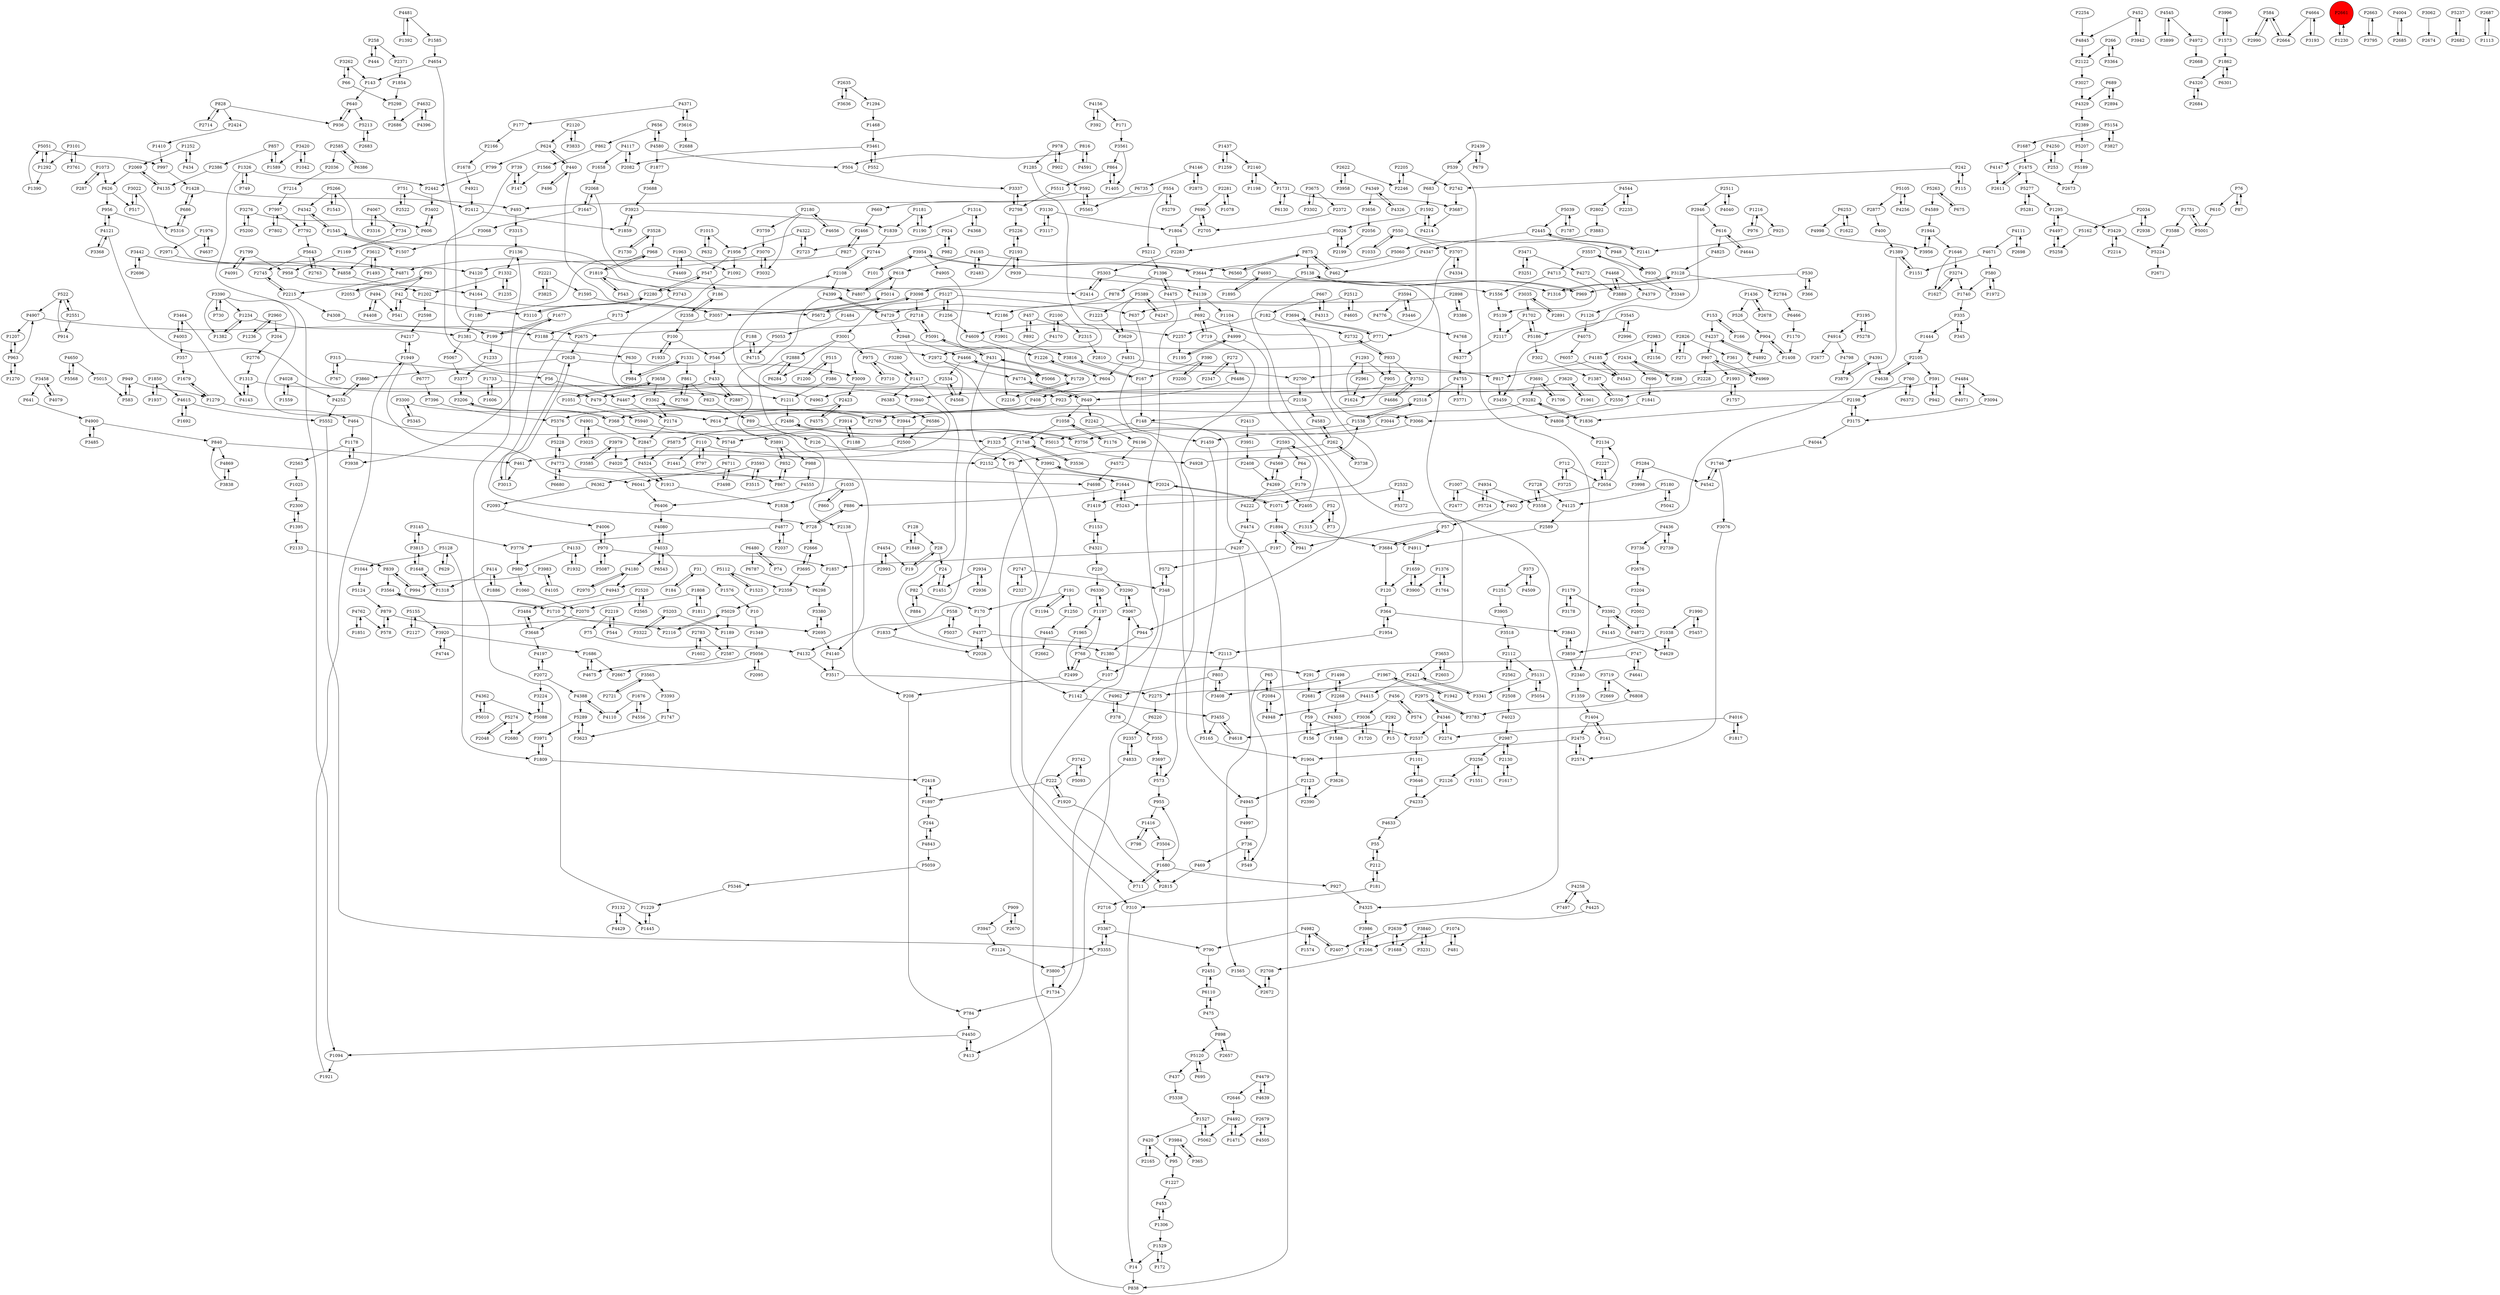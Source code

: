 digraph {
	P1428 -> P493
	P554 -> P5212
	P1498 -> P3408
	P2442 -> P3402
	P4632 -> P2686
	P968 -> P1180
	P4877 -> P2037
	P2072 -> P4197
	P2358 -> P100
	P1687 -> P1475
	P4962 -> P378
	P3761 -> P3101
	P1007 -> P2477
	P4133 -> P1932
	P4143 -> P1313
	P3992 -> P2024
	P2961 -> P1624
	P1559 -> P4028
	P504 -> P3337
	P89 -> P126
	P4466 -> P5066
	P5568 -> P4650
	P1223 -> P3629
	P1007 -> P402
	P839 -> P994
	P1376 -> P1764
	P4033 -> P4180
	P4197 -> P2072
	P2002 -> P4872
	P1252 -> P434
	P14 -> P838
	P768 -> P1197
	P4020 -> P1913
	P1436 -> P526
	P2728 -> P4125
	P3648 -> P4197
	P4140 -> P3517
	P1733 -> P923
	P4871 -> P2215
	P5062 -> P1527
	P736 -> P549
	P4544 -> P2802
	P4222 -> P4474
	P2108 -> P4399
	P481 -> P1074
	P3302 -> P3675
	P1894 -> P197
	P335 -> P1444
	P1993 -> P1757
	P3464 -> P4003
	P1731 -> P6130
	P2280 -> P3110
	P420 -> P2165
	P2993 -> P4454
	P5087 -> P970
	P1404 -> P141
	P4831 -> P604
	P3719 -> P2669
	P4117 -> P1658
	P1897 -> P2418
	P2072 -> P3224
	P6298 -> P3380
	P1877 -> P3688
	P827 -> P2466
	P2551 -> P914
	P2423 -> P5376
	P2888 -> P6284
	P3504 -> P1680
	P1416 -> P3504
	P4755 -> P3771
	P1498 -> P2268
	P728 -> P2666
	P618 -> P4807
	P3274 -> P1627
	P4349 -> P4326
	P2744 -> P2108
	P686 -> P5316
	P1710 -> P2695
	P5131 -> P5054
	P4650 -> P5568
	P156 -> P59
	P4997 -> P736
	P4637 -> P1976
	P4237 -> P907
	P4347 -> P462
	P3942 -> P452
	P4575 -> P2423
	P1622 -> P6253
	P1734 -> P784
	P1256 -> P4609
	P220 -> P3290
	P4798 -> P3879
	P390 -> P167
	P2934 -> P1451
	P857 -> P2386
	P994 -> P839
	P592 -> P669
	P100 -> P1933
	P1058 -> P1748
	P2565 -> P2520
	P4481 -> P1585
	P2268 -> P1498
	P2340 -> P1359
	P2280 -> P547
	P2598 -> P4217
	P3442 -> P4858
	P4474 -> P4207
	P1259 -> P1437
	P4943 -> P3484
	P272 -> P6486
	P4524 -> P1913
	P3742 -> P5093
	P6586 -> P2500
	P4147 -> P2611
	P949 -> P1279
	P583 -> P949
	P640 -> P936
	P2445 -> P2141
	P1576 -> P10
	P1316 -> P3128
	P630 -> P984
	P3455 -> P5165
	P4569 -> P4269
	P1857 -> P6298
	P904 -> P1408
	P3688 -> P3923
	P4492 -> P1471
	P3390 -> P5013
	P3251 -> P3471
	P357 -> P1679
	P3101 -> P3761
	P1659 -> P3900
	P1748 -> P2152
	P3938 -> P1178
	P4773 -> P5228
	P573 -> P3697
	P541 -> P42
	P2551 -> P522
	P4170 -> P2100
	P1234 -> P1382
	P4545 -> P3899
	P302 -> P1387
	P930 -> P3349
	P15 -> P292
	P3984 -> P365
	P3124 -> P3800
	P4016 -> P2274
	P2123 -> P2390
	P469 -> P2815
	P5189 -> P2673
	P1417 -> P1380
	P5066 -> P4466
	P3393 -> P1747
	P1627 -> P3274
	P1382 -> P1234
	P6220 -> P2357
	P5059 -> P5346
	P924 -> P982
	P5552 -> P3355
	P768 -> P291
	P1405 -> P864
	P522 -> P4907
	P771 -> P2972
	P1292 -> P1390
	P580 -> P1972
	P2424 -> P1410
	P288 -> P2434
	P712 -> P3725
	P390 -> P3200
	P7214 -> P7997
	P291 -> P2681
	P4388 -> P4110
	P3001 -> P6284
	P1617 -> P2130
	P4755 -> P2518
	P2783 -> P2587
	P1094 -> P1921
	P2672 -> P2708
	P2113 -> P803
	P1390 -> P5051
	P3044 -> P3756
	P5105 -> P4256
	P3001 -> P2888
	P5015 -> P583
	P2611 -> P1475
	P1178 -> P2563
	P4185 -> P2700
	P82 -> P170
	P624 -> P440
	P3996 -> P1573
	P924 -> P2723
	P2747 -> P348
	P958 -> P1202
	P4572 -> P4698
	P5154 -> P3827
	P2105 -> P591
	P2888 -> P4140
	P366 -> P530
	P191 -> P1250
	P2875 -> P4146
	P1523 -> P5112
	P153 -> P166
	P4436 -> P2739
	P4346 -> P2537
	P3710 -> P975
	P4945 -> P4997
	P1895 -> P4693
	P909 -> P2670
	P2654 -> P2227
	P3035 -> P2891
	P1602 -> P2783
	P3098 -> P2718
	P695 -> P5120
	P4892 -> P4237
	P3036 -> P4618
	P335 -> P345
	P7997 -> P7792
	P266 -> P3364
	P1073 -> P287
	P3833 -> P2120
	P3594 -> P4776
	P3471 -> P4272
	P616 -> P4825
	P2215 -> P4308
	P5 -> P310
	P3429 -> P2214
	P4774 -> P649
	P3771 -> P4755
	P2708 -> P2672
	P3840 -> P3231
	P2034 -> P2938
	P2718 -> P2675
	P2130 -> P2987
	P2216 -> P1729
	P197 -> P572
	P1990 -> P1038
	P3256 -> P1551
	P573 -> P955
	P414 -> P1886
	P2972 -> P1459
	P1015 -> P1956
	P1748 -> P3536
	P1949 -> P6041
	P7997 -> P7802
	P95 -> P1227
	P3859 -> P2340
	P6383 -> P6586
	P4580 -> P1877
	P4391 -> P3879
	P3022 -> P517
	P1949 -> P6777
	P2439 -> P679
	P1170 -> P1408
	P1035 -> P860
	P3653 -> P2421
	P364 -> P1954
	P4877 -> P3776
	P3725 -> P712
	P892 -> P457
	P1595 -> P5672
	P1677 -> P199
	P3752 -> P4467
	P4321 -> P1153
	P2763 -> P5643
	P1176 -> P1058
	P28 -> P19
	P402 -> P57
	P3420 -> P1589
	P1545 -> P4342
	P1226 -> P604
	P4321 -> P220
	P683 -> P1592
	P1408 -> P904
	P1416 -> P798
	P4091 -> P1799
	P6480 -> P74
	P790 -> P2451
	P1313 -> P4143
	P3485 -> P4900
	P768 -> P2499
	P2698 -> P4111
	P526 -> P904
	P494 -> P4408
	P7396 -> P5376
	P5266 -> P4807
	P1862 -> P4320
	P3743 -> P173
	P2205 -> P2742
	P5289 -> P3971
	P3838 -> P4869
	P4475 -> P107
	P5200 -> P3276
	P970 -> P4006
	P546 -> P433
	P2174 -> P2847
	P878 -> P4729
	P4170 -> P5066
	P692 -> P719
	P686 -> P1428
	P3899 -> P4545
	P1624 -> P1293
	P948 -> P930
	P1285 -> P3009
	P4003 -> P357
	P6711 -> P3498
	P167 -> P3816
	P1313 -> P3940
	P3322 -> P5203
	P3827 -> P5154
	P1538 -> P5013
	P1169 -> P958
	P4322 -> P1956
	P220 -> P6330
	P5565 -> P592
	P1408 -> P817
	P5165 -> P1904
	P591 -> P942
	P4468 -> P3889
	P1074 -> P1266
	P2550 -> P3066
	P2716 -> P3367
	P1592 -> P5026
	P110 -> P797
	P2587 -> P2667
	P24 -> P1451
	P1799 -> P4091
	P5093 -> P3742
	P3561 -> P864
	P2414 -> P5303
	P4023 -> P2987
	P5180 -> P4125
	P3368 -> P4121
	P1976 -> P4637
	P433 -> P479
	P258 -> P444
	P3057 -> P728
	P2585 -> P6386
	P2520 -> P1710
	P4121 -> P3368
	P4121 -> P956
	P3900 -> P1659
	P6480 -> P6787
	P2439 -> P539
	P988 -> P4555
	P1331 -> P984
	P2095 -> P5056
	P73 -> P52
	P5088 -> P2680
	P5091 -> P431
	P3392 -> P4145
	P3128 -> P2784
	P4006 -> P970
	P2407 -> P4982
	P272 -> P2347
	P3623 -> P5289
	P852 -> P867
	P3280 -> P1417
	P1179 -> P3178
	P1606 -> P1733
	P31 -> P184
	P2037 -> P4877
	P182 -> P2732
	P2180 -> P3759
	P3446 -> P3594
	P1417 -> P6383
	P1035 -> P1838
	P558 -> P1833
	P4901 -> P3025
	P42 -> P541
	P6377 -> P4755
	P4654 -> P143
	P4346 -> P2274
	P1306 -> P453
	P2126 -> P4233
	P4497 -> P5258
	P3565 -> P3393
	P2140 -> P1731
	P898 -> P2657
	P624 -> P799
	P3646 -> P1101
	P1507 -> P1545
	P6560 -> P875
	P584 -> P2664
	P2675 -> P2628
	P3364 -> P266
	P4914 -> P2677
	P2165 -> P420
	P2315 -> P2810
	P262 -> P3738
	P1730 -> P3528
	P4469 -> P1963
	P1920 -> P222
	P2562 -> P2508
	P6057 -> P4543
	P2357 -> P4833
	P861 -> P823
	P4969 -> P907
	P4467 -> P2174
	P530 -> P969
	P258 -> P2371
	P1648 -> P3815
	P2971 -> P4871
	P2728 -> P3558
	P1256 -> P5127
	P3905 -> P3518
	P816 -> P4591
	P368 -> P1323
	P5303 -> P1556
	P2802 -> P3883
	P2696 -> P3442
	P6253 -> P1622
	P6680 -> P4773
	P2300 -> P1395
	P1702 -> P5186
	P355 -> P3697
	P1731 -> P3687
	P4436 -> P3736
	P1819 -> P3743
	P2327 -> P2747
	P939 -> P2193
	P1904 -> P2123
	P816 -> P504
	P3117 -> P3130
	P5042 -> P5180
	P4776 -> P4768
	P1747 -> P3623
	P616 -> P4644
	P3067 -> P944
	P3282 -> P1836
	P5155 -> P3920
	P2603 -> P3653
	P4105 -> P3983
	P2654 -> P2134
	P3954 -> P101
	P5284 -> P4542
	P6372 -> P760
	P4825 -> P3128
	P4391 -> P4638
	P4999 -> P1195
	P3658 -> P3362
	P1954 -> P364
	P2134 -> P2227
	P3719 -> P6808
	P2676 -> P3204
	P530 -> P366
	P2512 -> P4605
	P4481 -> P1392
	P292 -> P15
	P547 -> P186
	P3461 -> P552
	P1092 -> P1211
	P6777 -> P7396
	P1746 -> P4542
	P3646 -> P4233
	P799 -> P2442
	P1179 -> P3392
	P1216 -> P976
	P184 -> P31
	P2894 -> P689
	P128 -> P28
	P656 -> P862
	P3036 -> P1720
	P1389 -> P1151
	P3616 -> P4371
	P4843 -> P5059
	P1692 -> P4615
	P1678 -> P4921
	P626 -> P517
	P2705 -> P690
	P1894 -> P941
	P4833 -> P1734
	P1961 -> P3620
	P739 -> P147
	P42 -> P3110
	P1235 -> P1332
	P4583 -> P262
	P2666 -> P3695
	P440 -> P496
	P4125 -> P2589
	P1437 -> P2140
	P554 -> P493
	P2423 -> P4575
	P3951 -> P2408
	P719 -> P573
	P1044 -> P5124
	P4556 -> P1676
	P66 -> P3262
	P4120 -> P4164
	P5112 -> P2359
	P3545 -> P2996
	P1658 -> P2068
	P1295 -> P4497
	P65 -> P549
	P3691 -> P1706
	P4773 -> P6680
	P4033 -> P4943
	P1956 -> P1092
	P862 -> P1566
	P378 -> P4962
	P1565 -> P2672
	P461 -> P3013
	P364 -> P3843
	P3992 -> P1142
	P5748 -> P6711
	P861 -> P2768
	P5243 -> P1644
	P3094 -> P3175
	P923 -> P614
	P2563 -> P1025
	P1956 -> P547
	P728 -> P886
	P4509 -> P373
	P5207 -> P5189
	P5056 -> P4675
	P4484 -> P4071
	P2628 -> P3860
	P4675 -> P1686
	P4693 -> P1316
	P2635 -> P3636
	P3193 -> P4664
	P4544 -> P2235
	P191 -> P1194
	P5051 -> P997
	P52 -> P73
	P3110 -> P2280
	P3684 -> P120
	P2798 -> P3337
	P3588 -> P5224
	P3920 -> P4744
	P2661 -> P1230
	P1468 -> P3461
	P413 -> P4450
	P2975 -> P3783
	P5203 -> P1189
	P365 -> P3984
	P5511 -> P2798
	P5155 -> P2127
	P2180 -> P4656
	P4342 -> P7792
	P3979 -> P3585
	P1751 -> P3588
	P4325 -> P3986
	P1250 -> P4445
	P3175 -> P4044
	P2486 -> P5873
	P4075 -> P6057
	P452 -> P3942
	P640 -> P5213
	P10 -> P1349
	P734 -> P1169
	P4713 -> P1556
	P3594 -> P3446
	P4568 -> P2534
	P244 -> P4843
	P2158 -> P4583
	P2593 -> P64
	P4934 -> P3558
	P2739 -> P4436
	P3891 -> P988
	P1230 -> P2661
	P2776 -> P1313
	P1295 -> P3429
	P2574 -> P2475
	P4269 -> P4222
	P4639 -> P4479
	P5091 -> P2718
	P936 -> P640
	P515 -> P1200
	P5228 -> P4773
	P907 -> P4969
	P904 -> P4892
	P2898 -> P3386
	P2140 -> P1198
	P2622 -> P3958
	P3224 -> P5088
	P4591 -> P816
	P3274 -> P1740
	P5281 -> P5277
	P4033 -> P4080
	P2193 -> P3098
	P315 -> P56
	P5105 -> P2877
	P171 -> P3561
	P3983 -> P994
	P4858 -> P4164
	P186 -> P2358
	P3707 -> P4334
	P1285 -> P592
	P2593 -> P4569
	P4132 -> P3517
	P5277 -> P5281
	P610 -> P5001
	P2072 -> P4388
	P550 -> P948
	P5724 -> P4934
	P4609 -> P1226
	P2483 -> P4165
	P2389 -> P5207
	P3947 -> P3124
	P1445 -> P1229
	P2635 -> P1294
	P2589 -> P4911
	P4326 -> P4349
	P6466 -> P1170
	P1197 -> P1965
	P93 -> P42
	P1236 -> P2960
	P4067 -> P3316
	P942 -> P591
	P3616 -> P2688
	P4258 -> P4425
	P550 -> P1033
	P976 -> P1216
	P5029 -> P1189
	P147 -> P739
	P1202 -> P2598
	P1679 -> P1279
	P3752 -> P4686
	P4040 -> P2511
	P3032 -> P3070
	P3367 -> P3355
	P543 -> P1819
	P1920 -> P2815
	P2714 -> P828
	P2663 -> P3795
	P1729 -> P431
	P2987 -> P3256
	P4165 -> P6560
	P1180 -> P1381
	P3694 -> P5243
	P2421 -> P3341
	P3940 -> P4020
	P5056 -> P2095
	P1894 -> P4911
	P400 -> P1389
	P1294 -> P1468
	P1437 -> P1259
	P3984 -> P95
	P2664 -> P584
	P2987 -> P2130
	P3914 -> P5748
	P5112 -> P1523
	P3815 -> P1648
	P2268 -> P4303
	P66 -> P5298
	P1292 -> P5051
	P2386 -> P4135
	P7497 -> P4258
	P3958 -> P2622
	P2500 -> P461
	P626 -> P956
	P817 -> P3459
	P3653 -> P2603
	P3795 -> P2663
	P2372 -> P2705
	P1326 -> P749
	P4247 -> P5389
	P784 -> P4450
	P4928 -> P1538
	P1538 -> P2518
	P6253 -> P4998
	P3195 -> P4914
	P3066 -> P1459
	P2193 -> P939
	P1543 -> P5266
	P1648 -> P1318
	P3128 -> P1316
	P522 -> P2551
	P1451 -> P24
	P3067 -> P3290
	P76 -> P87
	P5124 -> P879
	P1126 -> P4075
	P4111 -> P2698
	P2562 -> P2112
	P5026 -> P2283
	P3458 -> P4079
	P3290 -> P3067
	P2960 -> P1236
	P1293 -> P905
	P2198 -> P3175
	P4545 -> P4972
	P1441 -> P867
	P1475 -> P2673
	P153 -> P4237
	P1104 -> P4999
	P978 -> P902
	P1181 -> P1190
	P3377 -> P3206
	P2405 -> P2593
	P2466 -> P827
	P2024 -> P1071
	P1033 -> P550
	P2228 -> P3940
	P3956 -> P1944
	P4905 -> P2216
	P3025 -> P4901
	P2082 -> P4117
	P3687 -> P4214
	P2970 -> P4180
	P5051 -> P1292
	P4028 -> P4252
	P110 -> P2152
	P2877 -> P400
	P760 -> P6372
	P1323 -> P4132
	P494 -> P541
	P76 -> P610
	P1592 -> P4214
	P3825 -> P2221
	P3057 -> P5014
	P5120 -> P695
	P949 -> P583
	P898 -> P5120
	P3098 -> P5672
	P287 -> P1073
	P3859 -> P3843
	P2768 -> P861
	P3518 -> P2112
	P1585 -> P4654
	P1266 -> P3986
	P222 -> P1897
	P3901 -> P3816
	P4808 -> P2134
	P1545 -> P1507
	P4907 -> P3188
	P3675 -> P2372
	P2100 -> P2315
	P2670 -> P909
	P2723 -> P4322
	P5389 -> P3629
	P2242 -> P6196
	P5014 -> P3057
	P143 -> P640
	P4269 -> P2405
	P614 -> P3891
	P5139 -> P2117
	P3068 -> P1507
	P749 -> P1326
	P6130 -> P1731
	P2678 -> P1436
	P5274 -> P2680
	P592 -> P5565
	P970 -> P1857
	P2048 -> P5274
	P3132 -> P1445
	P5010 -> P4362
	P1686 -> P4675
	P1151 -> P1389
	P262 -> P4583
	P2024 -> P3992
	P3009 -> P2423
	P2718 -> P5091
	P2068 -> P1647
	P803 -> P3408
	P3648 -> P3484
	P2371 -> P1854
	P222 -> P1920
	P1404 -> P2475
	P4901 -> P2847
	P120 -> P364
	P6711 -> P6362
	P4982 -> P790
	P4111 -> P4671
	P2695 -> P4140
	P606 -> P1169
	P3843 -> P3859
	P2960 -> P204
	P2518 -> P3944
	P1944 -> P3956
	P6041 -> P6406
	P5274 -> P2048
	P212 -> P55
	P4479 -> P4639
	P4003 -> P3464
	P2520 -> P2565
	P115 -> P242
	P2518 -> P1538
	P56 -> P4467
	P3315 -> P1136
	P3695 -> P2666
	P4632 -> P4396
	P166 -> P153
	P1967 -> P2681
	P1181 -> P1839
	P2639 -> P2407
	P606 -> P3402
	P4156 -> P171
	P679 -> P2439
	P3390 -> P1382
	P4729 -> P2948
	P1680 -> P927
	P4233 -> P4633
	P2550 -> P1387
	P5213 -> P2683
	P550 -> P3707
	P310 -> P14
	P747 -> P4641
	P204 -> P2776
	P2186 -> P3901
	P1972 -> P580
	P4146 -> P6735
	P969 -> P5138
	P2508 -> P4023
	P852 -> P3891
	P1189 -> P2587
	P5672 -> P3098
	P5940 -> P5748
	P4914 -> P4798
	P75 -> P4132
	P1190 -> P1181
	P5873 -> P4524
	P1211 -> P2486
	P4067 -> P734
	P1921 -> P1949
	P3188 -> P2972
	P1315 -> P3684
	P6196 -> P4572
	P2219 -> P544
	P667 -> P182
	P760 -> P2198
	P6110 -> P475
	P2108 -> P2744
	P3282 -> P3044
	P172 -> P1529
	P554 -> P5279
	P3195 -> P5278
	P2946 -> P3459
	P4408 -> P494
	P1646 -> P3274
	P604 -> P1226
	P574 -> P456
	P3691 -> P3282
	P3620 -> P1624
	P3838 -> P840
	P618 -> P5014
	P3986 -> P1266
	P840 -> P461
	P515 -> P386
	P3954 -> P4905
	P1574 -> P4982
	P1804 -> P2283
	P1234 -> P1381
	P927 -> P4325
	P1573 -> P3996
	P1746 -> P3076
	P2534 -> P4963
	P6110 -> P2451
	P2084 -> P65
	P4729 -> P4399
	P52 -> P1315
	P5154 -> P1687
	P5289 -> P3623
	P2130 -> P1617
	P2522 -> P751
	P2254 -> P4845
	P6330 -> P1197
	P2679 -> P4505
	P3362 -> P2769
	P253 -> P4250
	P3883 -> P5060
	P2056 -> P2199
	P5128 -> P1044
	P2227 -> P2654
	P440 -> P2186
	P3891 -> P852
	P408 -> P368
	P1937 -> P1850
	P199 -> P1677
	P1251 -> P3905
	P3564 -> P1710
	P875 -> P462
	P2221 -> P1595
	P4121 -> P479
	P1551 -> P3256
	P3022 -> P4120
	P1965 -> P768
	P1963 -> P4469
	P5060 -> P3644
	P414 -> P1318
	P1153 -> P4321
	P982 -> P924
	P4117 -> P2082
	P2123 -> P4945
	P4845 -> P2122
	P126 -> P5
	P2120 -> P624
	P4256 -> P5105
	P2198 -> P1836
	P74 -> P6480
	P914 -> P522
	P1854 -> P5298
	P547 -> P2280
	P3130 -> P1804
	P179 -> P1419
	P984 -> P1331
	P3707 -> P771
	P4214 -> P1592
	P1227 -> P453
	P3262 -> P143
	P1071 -> P1894
	P1216 -> P925
	P4650 -> P5015
	P689 -> P2894
	P110 -> P1441
	P2026 -> P4377
	P907 -> P1993
	P3783 -> P2975
	P59 -> P2537
	P315 -> P767
	P860 -> P1035
	P5026 -> P2199
	P2105 -> P4638
	P242 -> P2742
	P496 -> P440
	P1306 -> P1529
	P649 -> P2242
	P3923 -> P1839
	P907 -> P2228
	P909 -> P3947
	P3341 -> P2421
	P823 -> P89
	P3013 -> P2628
	P4644 -> P616
	P101 -> P3954
	P5278 -> P3195
	P453 -> P1306
	P1396 -> P4475
	P2274 -> P4346
	P2445 -> P4347
	P857 -> P1589
	P2975 -> P4346
	P3889 -> P4468
	P4004 -> P2685
	P2769 -> P3362
	P4139 -> P692
	P1527 -> P5062
	P4145 -> P4629
	P4638 -> P2105
	P82 -> P884
	P1419 -> P1153
	P1740 -> P335
	P4396 -> P4632
	P2486 -> P3756
	P5372 -> P2532
	P1849 -> P128
	P2408 -> P4269
	P4454 -> P2993
	P1644 -> P886
	P4165 -> P618
	P3528 -> P1730
	P2122 -> P3027
	P649 -> P1058
	P3515 -> P3593
	P4831 -> P817
	P5316 -> P686
	P4693 -> P1895
	P1676 -> P4110
	P4963 -> P2108
	P3355 -> P3367
	P3558 -> P2728
	P4371 -> P177
	P798 -> P1416
	P1195 -> P4999
	P1527 -> P420
	P902 -> P978
	P2412 -> P1859
	P1680 -> P955
	P2156 -> P2983
	P1932 -> P4133
	P667 -> P4313
	P3256 -> P2126
	P1025 -> P2300
	P4080 -> P4033
	P6735 -> P5565
	P4313 -> P667
	P1573 -> P1862
	P1178 -> P3938
	P4362 -> P5010
	P5186 -> P302
	P3200 -> P390
	P4362 -> P5088
	P4399 -> P2138
	P2810 -> P2700
	P1886 -> P414
	P2684 -> P4320
	P456 -> P574
	P3536 -> P1748
	P1566 -> P147
	P6386 -> P2585
	P440 -> P624
	P1293 -> P2961
	P730 -> P3390
	P1136 -> P1332
	P963 -> P4907
	P177 -> P2166
	P3612 -> P1493
	P475 -> P898
	P692 -> P4609
	P5389 -> P1223
	P956 -> P5316
	P4133 -> P980
	P4342 -> P1545
	P3644 -> P4325
	P3684 -> P57
	P1436 -> P2678
	P4872 -> P3392
	P3429 -> P5224
	P2215 -> P2745
	P348 -> P572
	P2826 -> P361
	P3076 -> P2574
	P1207 -> P963
	P879 -> P578
	P475 -> P6110
	P2359 -> P5029
	P578 -> P879
	P939 -> P4139
	P3815 -> P3145
	P3498 -> P6711
	P1954 -> P2113
	P3944 -> P2500
	P457 -> P892
	P4165 -> P2483
	P2646 -> P4492
	P4272 -> P3889
	P5277 -> P1295
	P1395 -> P2133
	P4686 -> P3752
	P1060 -> P2070
	P457 -> P2257
	P5298 -> P2686
	P2100 -> P4170
	P3145 -> P3776
	P1051 -> P5940
	P348 -> P413
	P1318 -> P1648
	P2685 -> P4004
	P1229 -> P1445
	P2669 -> P3719
	P1729 -> P2216
	P5224 -> P2671
	P188 -> P546
	P4258 -> P7497
	P4454 -> P19
	P1799 -> P958
	P4164 -> P1180
	P3971 -> P1809
	P1710 -> P3564
	P3392 -> P4872
	P1252 -> P2069
	P1993 -> P2550
	P1038 -> P4629
	P2281 -> P1078
	P5131 -> P3341
	P2983 -> P4185
	P6543 -> P4033
	P1556 -> P5139
	P1381 -> P630
	P3204 -> P2002
	P3035 -> P1702
	P5279 -> P554
	P4252 -> P3860
	P1279 -> P464
	P188 -> P4715
	P1787 -> P5039
	P905 -> P148
	P4349 -> P3656
	P5138 -> P2275
	P1859 -> P3923
	P933 -> P2732
	P4900 -> P840
	P4998 -> P3956
	P2887 -> P433
	P1326 -> P1094
	P368 -> P3206
	P373 -> P1251
	P3557 -> P4713
	P879 -> P2116
	P6406 -> P4080
	P2742 -> P3687
	P4589 -> P1944
	P5053 -> P4715
	P1942 -> P1967
	P4921 -> P2412
	P4664 -> P2664
	P4016 -> P1817
	P4629 -> P1038
	P1809 -> P2418
	P199 -> P1233
	P5338 -> P1527
	P2537 -> P1101
	P944 -> P1380
	P59 -> P156
	P978 -> P1285
	P4250 -> P4147
	P1197 -> P6330
	P3675 -> P3302
	P3636 -> P2635
	P4071 -> P4484
	P1475 -> P2611
	P3062 -> P2674
	P2221 -> P3825
	P3459 -> P4808
	P2084 -> P4948
	P3658 -> P1051
	P3471 -> P3251
	P2117 -> P6377
	P3300 -> P5345
	P2948 -> P4466
	P2180 -> P3032
	P544 -> P2219
	P3742 -> P222
	P4907 -> P1207
	P5263 -> P4589
	P1194 -> P191
	P3694 -> P771
	P3561 -> P1405
	P751 -> P2522
	P464 -> P1178
	P2138 -> P208
	P2983 -> P2156
	P19 -> P28
	P4948 -> P2084
	P2972 -> P4774
	P2499 -> P208
	P433 -> P2887
	P6808 -> P3783
	P170 -> P4377
	P7802 -> P7997
	P3402 -> P606
	P2679 -> P1471
	P1808 -> P2070
	P1380 -> P107
	P1976 -> P2971
	P3276 -> P606
	P690 -> P2705
	P747 -> P291
	P4466 -> P2534
	P1811 -> P1808
	P1314 -> P4368
	P3367 -> P790
	P1323 -> P3992
	P1270 -> P963
	P4671 -> P1151
	P373 -> P4509
	P2683 -> P5213
	P5263 -> P675
	P2112 -> P2562
	P1392 -> P4481
	P4505 -> P2679
	P2421 -> P4415
	P3380 -> P2695
	P1819 -> P543
	P1588 -> P3626
	P173 -> P3188
	P1071 -> P2024
	P6301 -> P1862
	P3629 -> P4831
	P4180 -> P2970
	P968 -> P1819
	P2934 -> P2936
	P7792 -> P5643
	P479 -> P614
	P4250 -> P253
	P3355 -> P3800
	P3484 -> P3648
	P803 -> P4962
	P345 -> P335
	P2347 -> P272
	P2275 -> P6220
	P3626 -> P2390
	P4450 -> P1094
	P5237 -> P2682
	P1990 -> P5457
	P1702 -> P2117
	P980 -> P1060
	P5643 -> P2763
	P3455 -> P4618
	P4807 -> P618
	P2654 -> P402
	P3759 -> P3070
	P637 -> P4945
	P4618 -> P3455
	P431 -> P5091
	P517 -> P3022
	P1389 -> P941
	P2585 -> P2036
	P1038 -> P3859
	P262 -> P5
	P3656 -> P2056
	P2257 -> P1195
	P4656 -> P2180
	P1078 -> P2281
	P875 -> P5138
	P4207 -> P1857
	P1529 -> P14
	P4475 -> P1396
	P2682 -> P5237
	P55 -> P212
	P2783 -> P1602
	P3316 -> P4067
	P3840 -> P1688
	P93 -> P2053
	P378 -> P355
	P4329 -> P2389
	P4664 -> P3193
	P632 -> P1015
	P549 -> P736
	P2732 -> P933
	P456 -> P3036
	P181 -> P310
	P3860 -> P4252
	P4615 -> P5552
	P591 -> P923
	P1074 -> P481
	P2036 -> P7214
	P2451 -> P6110
	P1850 -> P4615
	P3517 -> P2275
	P5127 -> P637
	P4654 -> P199
	P31 -> P1576
	P864 -> P5511
	P4033 -> P6543
	P580 -> P1740
	P975 -> P1417
	P181 -> P212
	P167 -> P148
	P3442 -> P2696
	P828 -> P2424
	P242 -> P115
	P4399 -> P4729
	P2141 -> P2445
	P2747 -> P2327
	P4425 -> P2639
	P1676 -> P4556
	P4492 -> P5062
	P4773 -> P4698
	P2700 -> P2158
	P3979 -> P4020
	P4999 -> P944
	P5128 -> P1809
	P191 -> P170
	P4377 -> P2113
	P5376 -> P5228
	P3206 -> P368
	P2477 -> P1007
	P970 -> P5087
	P1647 -> P3068
	P5039 -> P1787
	P493 -> P3315
	P5643 -> P2745
	P558 -> P5037
	P4237 -> P4892
	P1475 -> P5277
	P1200 -> P515
	P2695 -> P3380
	P1410 -> P997
	P2070 -> P3648
	P4371 -> P3616
	P2219 -> P75
	P3776 -> P980
	P712 -> P2654
	P3276 -> P5200
	P689 -> P4329
	P2681 -> P59
	P3620 -> P1961
	P827 -> P4120
	P696 -> P1841
	P5266 -> P1543
	P3914 -> P1188
	P4217 -> P1949
	P1493 -> P3612
	P5120 -> P437
	P431 -> P1729
	P1897 -> P244
	P2499 -> P768
	P2532 -> P5372
	P128 -> P1849
	P1706 -> P3691
	P1188 -> P3914
	P5029 -> P2116
	P5203 -> P3322
	P875 -> P6560
	P6362 -> P2093
	P584 -> P2990
	P3644 -> P3954
	P3738 -> P262
	P1808 -> P1811
	P5162 -> P5258
	P3458 -> P641
	P5258 -> P4497
	P2511 -> P4040
	P3923 -> P1859
	P5037 -> P558
	P955 -> P1416
	P736 -> P469
	P5180 -> P5042
	P4269 -> P4569
	P975 -> P3710
	P3130 -> P3117
	P1042 -> P3420
	P3557 -> P930
	P1757 -> P1993
	P437 -> P5338
	P1644 -> P5243
	P5039 -> P2445
	P5226 -> P2193
	P1764 -> P1376
	P4641 -> P747
	P4698 -> P1419
	P2826 -> P271
	P3337 -> P2798
	P1331 -> P861
	P4833 -> P2357
	P1862 -> P6301
	P1332 -> P1235
	P5266 -> P4342
	P148 -> P838
	P4079 -> P3458
	P3593 -> P6041
	P1836 -> P3282
	P3998 -> P5284
	P1963 -> P1092
	P767 -> P315
	P1051 -> P3658
	P1944 -> P1646
	P884 -> P82
	P2948 -> P4568
	P4497 -> P1295
	P1381 -> P5067
	P3464 -> P4143
	P3175 -> P2198
	P1933 -> P100
	P3800 -> P1734
	P444 -> P258
	P2205 -> P2246
	P5067 -> P3377
	P3420 -> P1042
	P4715 -> P188
	P2390 -> P2123
	P4843 -> P244
	P6284 -> P2888
	P3697 -> P573
	P2069 -> P626
	P4164 -> P3057
	P2946 -> P616
	P4377 -> P2026
	P87 -> P76
	P649 -> P4774
	P2622 -> P2246
	P4388 -> P5289
	P3593 -> P3515
	P3585 -> P3979
	P1332 -> P1202
	P1326 -> P2442
	P2898 -> P2186
	P5284 -> P3998
	P669 -> P2466
	P271 -> P2826
	P1688 -> P2639
	P4110 -> P4388
	P2120 -> P3833
	P1817 -> P4016
	P1428 -> P686
	P4744 -> P3920
	P2116 -> P5029
	P4320 -> P2684
	P840 -> P4869
	P4185 -> P4543
	P4605 -> P2512
	P1733 -> P1606
	P2413 -> P3951
	P1659 -> P120
	P1965 -> P2499
	P4139 -> P1104
	P2936 -> P2934
	P1349 -> P5056
	P4303 -> P1588
	P2358 -> P186
	P452 -> P4845
	P2127 -> P5155
	P797 -> P110
	P57 -> P3684
	P2990 -> P584
	P1589 -> P857
	P3612 -> P4858
	P771 -> P3694
	P1833 -> P2026
	P392 -> P4156
	P2246 -> P2205
	P4135 -> P2069
	P1529 -> P172
	P1484 -> P5053
	P1459 -> P5165
	P462 -> P875
	P839 -> P3564
	P6486 -> P649
	P1819 -> P968
	P1396 -> P878
	P4252 -> P5552
	P4869 -> P3838
	P3132 -> P4429
	P3386 -> P2898
	P2214 -> P3429
	P2532 -> P1071
	P552 -> P3461
	P1751 -> P5001
	P3816 -> P167
	P997 -> P1428
	P5127 -> P3001
	P107 -> P1142
	P2283 -> P5303
	P420 -> P95
	P572 -> P348
	P3954 -> P3644
	P1142 -> P3455
	P208 -> P784
	P4543 -> P4185
	P3001 -> P975
	P3736 -> P2676
	P3408 -> P803
	P3390 -> P730
	P1058 -> P1176
	P1314 -> P1190
	P4207 -> P1565
	P4934 -> P5724
	P3879 -> P4391
	P838 -> P3067
	P292 -> P156
	P963 -> P1207
	P4429 -> P3132
	P1851 -> P4762
	P4180 -> P4943
	P2511 -> P2946
	P2199 -> P5026
	P4713 -> P5139
	P4479 -> P2646
	P3362 -> P2174
	P5346 -> P1229
	P100 -> P546
	P4334 -> P3707
	P1838 -> P4877
	P386 -> P1211
	P3545 -> P5186
	P65 -> P2084
	P2434 -> P696
	P2053 -> P93
	P4633 -> P55
	P4542 -> P1746
	P1841 -> P4808
	P2512 -> P637
	P434 -> P1252
	P5013 -> P4928
	P3145 -> P3815
	P5127 -> P1256
	P5212 -> P1396
	P864 -> P1405
	P28 -> P24
	P148 -> P1323
	P1101 -> P3646
	P4911 -> P1659
	P3101 -> P1292
	P5389 -> P4247
	P4762 -> P1851
	P4982 -> P1574
	P3565 -> P2721
	P2628 -> P3013
	P690 -> P1804
	P2996 -> P3545
	P4762 -> P578
	P2938 -> P2034
	P5088 -> P3224
	P4580 -> P656
	P2475 -> P2574
	P629 -> P5128
	P4468 -> P4379
	P4445 -> P2662
	P2534 -> P4568
	P4146 -> P2875
	P1949 -> P4217
	P1677 -> P3938
	P4484 -> P3094
	P4972 -> P2668
	P3528 -> P968
	P2639 -> P1688
	P3178 -> P1179
	P1266 -> P2708
	P361 -> P4969
	P2687 -> P1113
	P1198 -> P2140
	P2166 -> P1678
	P2034 -> P5162
	P4982 -> P2407
	P4580 -> P504
	P1680 -> P711
	P2798 -> P5226
	P5303 -> P2414
	P5186 -> P1702
	P4768 -> P6377
	P4450 -> P413
	P5457 -> P1990
	P2158 -> P2769
	P1387 -> P2550
	P1395 -> P2300
	P4322 -> P2723
	P3983 -> P4105
	P656 -> P4580
	P751 -> P2412
	P4156 -> P392
	P1646 -> P1627
	P1229 -> P1136
	P4379 -> P1126
	P2847 -> P4524
	P1359 -> P1404
	P3756 -> P2486
	P692 -> P3066
	P4368 -> P1314
	P4900 -> P3485
	P5345 -> P3300
	P1015 -> P632
	P212 -> P181
	P4615 -> P1692
	P2068 -> P2414
	P3644 -> P4139
	P539 -> P683
	P1809 -> P3971
	P431 -> P711
	P1233 -> P3377
	P675 -> P5263
	P266 -> P2122
	P3349 -> P3557
	P828 -> P936
	P5001 -> P1751
	P963 -> P1270
	P2721 -> P3565
	P2657 -> P898
	P2475 -> P1904
	P3461 -> P2082
	P3920 -> P1686
	P1279 -> P1679
	P2418 -> P1897
	P3695 -> P2359
	P4555 -> P6406
	P182 -> P2257
	P2193 -> P5226
	P2784 -> P6466
	P739 -> P2887
	P4671 -> P580
	P2112 -> P5131
	P3027 -> P4329
	P1686 -> P2667
	P2093 -> P4006
	P1647 -> P2068
	P64 -> P179
	P3070 -> P3032
	P3231 -> P3840
	P24 -> P82
	P1720 -> P3036
	P933 -> P905
	P1113 -> P2687
	P2815 -> P2716
	P1839 -> P2744
	P886 -> P728
	P1471 -> P4492
	P3390 -> P1234
	P3262 -> P66
	P4028 -> P1559
	P6787 -> P6298
	P4044 -> P1746
	P719 -> P692
	P5128 -> P629
	P2434 -> P288
	P925 -> P2141
	P828 -> P2714
	P2235 -> P4544
	P2152 -> P1644
	P2745 -> P2215
	P4415 -> P4948
	P1850 -> P1937
	P3070 -> P4871
	P5138 -> P969
	P933 -> P3752
	P5054 -> P5131
	P956 -> P4121
	P867 -> P852
	P711 -> P1680
	P2133 -> P839
	P604 -> P408
	P2891 -> P3035
	P1444 -> P2105
	P2069 -> P4135
	P641 -> P4900
	P1376 -> P3900
	P2281 -> P690
	P1967 -> P1942
	P941 -> P1894
	P1073 -> P626
	P539 -> P2340
	P2628 -> P3009
	P4308 -> P2675
	P3300 -> P3944
	P1913 -> P1838
	P141 -> P1404
	P2661 [shape=circle]
	P2661 [style=filled]
	P2661 [fillcolor=red]
}